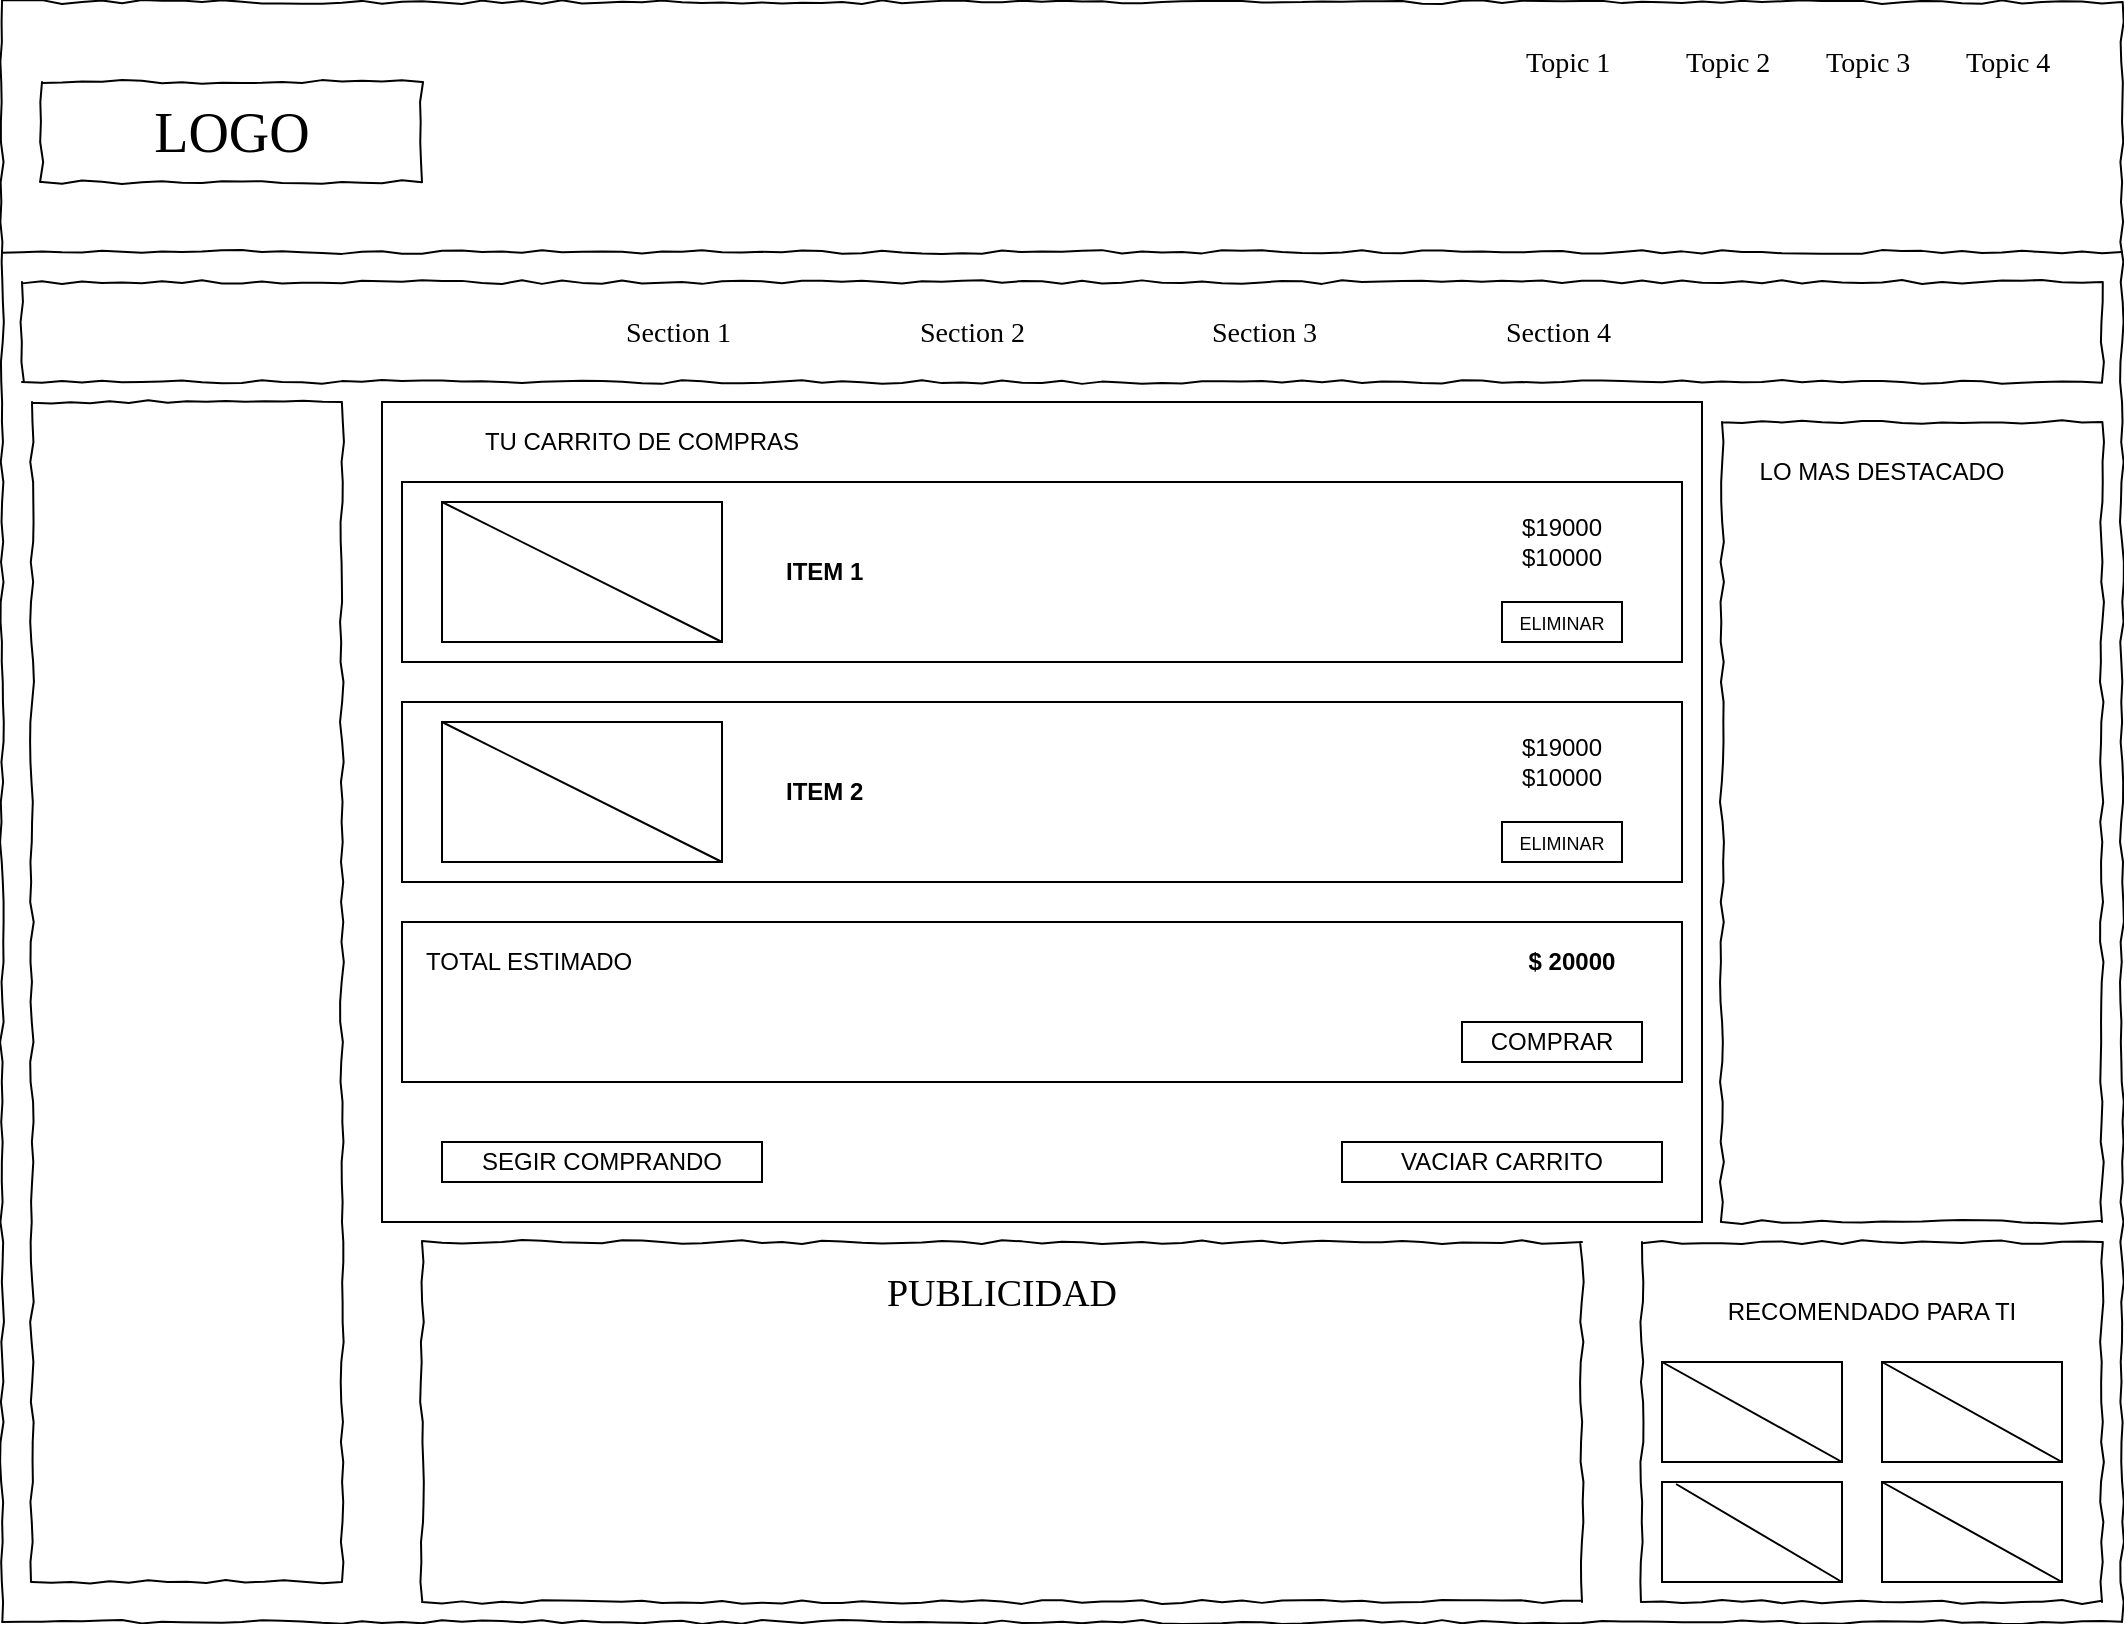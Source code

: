 <mxfile version="22.1.16" type="github">
  <diagram name="Page-1" id="03018318-947c-dd8e-b7a3-06fadd420f32">
    <mxGraphModel dx="1434" dy="759" grid="1" gridSize="10" guides="1" tooltips="1" connect="1" arrows="1" fold="1" page="1" pageScale="1" pageWidth="1100" pageHeight="850" background="#ffffff" math="0" shadow="0">
      <root>
        <mxCell id="0" />
        <mxCell id="1" parent="0" />
        <mxCell id="677b7b8949515195-1" value="" style="whiteSpace=wrap;html=1;rounded=0;shadow=0;labelBackgroundColor=none;strokeColor=#000000;strokeWidth=1;fillColor=none;fontFamily=Verdana;fontSize=12;fontColor=#000000;align=center;comic=1;" parent="1" vertex="1">
          <mxGeometry x="20" y="20" width="1060" height="810" as="geometry" />
        </mxCell>
        <mxCell id="677b7b8949515195-2" value="LOGO" style="whiteSpace=wrap;html=1;rounded=0;shadow=0;labelBackgroundColor=none;strokeWidth=1;fontFamily=Verdana;fontSize=28;align=center;comic=1;" parent="1" vertex="1">
          <mxGeometry x="40" y="60" width="190" height="50" as="geometry" />
        </mxCell>
        <mxCell id="677b7b8949515195-4" value="Topic 1" style="text;html=1;points=[];align=left;verticalAlign=top;spacingTop=-4;fontSize=14;fontFamily=Verdana" parent="1" vertex="1">
          <mxGeometry x="780" y="40" width="60" height="20" as="geometry" />
        </mxCell>
        <mxCell id="677b7b8949515195-5" value="Topic 2" style="text;html=1;points=[];align=left;verticalAlign=top;spacingTop=-4;fontSize=14;fontFamily=Verdana" parent="1" vertex="1">
          <mxGeometry x="860" y="40" width="60" height="20" as="geometry" />
        </mxCell>
        <mxCell id="677b7b8949515195-6" value="Topic 3" style="text;html=1;points=[];align=left;verticalAlign=top;spacingTop=-4;fontSize=14;fontFamily=Verdana" parent="1" vertex="1">
          <mxGeometry x="930" y="40" width="60" height="20" as="geometry" />
        </mxCell>
        <mxCell id="677b7b8949515195-7" value="Topic 4" style="text;html=1;points=[];align=left;verticalAlign=top;spacingTop=-4;fontSize=14;fontFamily=Verdana" parent="1" vertex="1">
          <mxGeometry x="1000" y="40" width="60" height="20" as="geometry" />
        </mxCell>
        <mxCell id="677b7b8949515195-8" value="" style="whiteSpace=wrap;html=1;rounded=0;shadow=0;labelBackgroundColor=none;strokeWidth=1;fillColor=none;fontFamily=Verdana;fontSize=12;align=center;comic=1;" parent="1" vertex="1">
          <mxGeometry x="35" y="220" width="155" height="590" as="geometry" />
        </mxCell>
        <mxCell id="677b7b8949515195-9" value="" style="line;strokeWidth=1;html=1;rounded=0;shadow=0;labelBackgroundColor=none;fillColor=none;fontFamily=Verdana;fontSize=14;fontColor=#000000;align=center;comic=1;" parent="1" vertex="1">
          <mxGeometry x="20" y="140" width="1060" height="10" as="geometry" />
        </mxCell>
        <mxCell id="677b7b8949515195-10" value="" style="whiteSpace=wrap;html=1;rounded=0;shadow=0;labelBackgroundColor=none;strokeWidth=1;fillColor=none;fontFamily=Verdana;fontSize=12;align=center;comic=1;" parent="1" vertex="1">
          <mxGeometry x="30" y="160" width="1040" height="50" as="geometry" />
        </mxCell>
        <mxCell id="677b7b8949515195-11" value="Section 1" style="text;html=1;points=[];align=left;verticalAlign=top;spacingTop=-4;fontSize=14;fontFamily=Verdana" parent="1" vertex="1">
          <mxGeometry x="330" y="175" width="60" height="20" as="geometry" />
        </mxCell>
        <mxCell id="677b7b8949515195-12" value="Section 2" style="text;html=1;points=[];align=left;verticalAlign=top;spacingTop=-4;fontSize=14;fontFamily=Verdana" parent="1" vertex="1">
          <mxGeometry x="477" y="175" width="60" height="20" as="geometry" />
        </mxCell>
        <mxCell id="677b7b8949515195-13" value="Section 3" style="text;html=1;points=[];align=left;verticalAlign=top;spacingTop=-4;fontSize=14;fontFamily=Verdana" parent="1" vertex="1">
          <mxGeometry x="623" y="175" width="60" height="20" as="geometry" />
        </mxCell>
        <mxCell id="677b7b8949515195-14" value="Section 4" style="text;html=1;points=[];align=left;verticalAlign=top;spacingTop=-4;fontSize=14;fontFamily=Verdana" parent="1" vertex="1">
          <mxGeometry x="770" y="175" width="60" height="20" as="geometry" />
        </mxCell>
        <mxCell id="677b7b8949515195-15" value="&lt;div style=&quot;&quot;&gt;&lt;font style=&quot;font-size: 19px;&quot;&gt;PUBLICIDAD&lt;/font&gt;&lt;/div&gt;" style="whiteSpace=wrap;html=1;rounded=0;shadow=0;labelBackgroundColor=none;strokeWidth=1;fillColor=none;fontFamily=Verdana;fontSize=12;align=center;verticalAlign=top;spacing=10;comic=1;" parent="1" vertex="1">
          <mxGeometry x="230" y="640" width="580" height="180" as="geometry" />
        </mxCell>
        <mxCell id="677b7b8949515195-25" value="" style="whiteSpace=wrap;html=1;rounded=0;shadow=0;labelBackgroundColor=none;strokeWidth=1;fillColor=none;fontFamily=Verdana;fontSize=12;align=center;comic=1;" parent="1" vertex="1">
          <mxGeometry x="880" y="230" width="190" height="400" as="geometry" />
        </mxCell>
        <mxCell id="677b7b8949515195-26" value="" style="whiteSpace=wrap;html=1;rounded=0;shadow=0;labelBackgroundColor=none;strokeWidth=1;fillColor=none;fontFamily=Verdana;fontSize=12;align=center;comic=1;" parent="1" vertex="1">
          <mxGeometry x="840" y="640" width="230" height="180" as="geometry" />
        </mxCell>
        <mxCell id="SkJR9772ddc_0UuFHbzt-1" value="" style="rounded=0;whiteSpace=wrap;html=1;" vertex="1" parent="1">
          <mxGeometry x="210" y="220" width="660" height="410" as="geometry" />
        </mxCell>
        <mxCell id="SkJR9772ddc_0UuFHbzt-3" value="LO MAS DESTACADO" style="text;html=1;strokeColor=none;fillColor=none;align=center;verticalAlign=middle;whiteSpace=wrap;rounded=0;" vertex="1" parent="1">
          <mxGeometry x="860" y="240" width="200" height="30" as="geometry" />
        </mxCell>
        <mxCell id="SkJR9772ddc_0UuFHbzt-4" value="RECOMENDADO PARA TI" style="text;html=1;strokeColor=none;fillColor=none;align=center;verticalAlign=middle;whiteSpace=wrap;rounded=0;" vertex="1" parent="1">
          <mxGeometry x="860" y="660" width="190" height="30" as="geometry" />
        </mxCell>
        <mxCell id="SkJR9772ddc_0UuFHbzt-6" value="TU CARRITO DE COMPRAS&lt;br&gt;" style="text;html=1;strokeColor=none;fillColor=none;align=center;verticalAlign=middle;whiteSpace=wrap;rounded=0;" vertex="1" parent="1">
          <mxGeometry x="220" y="230" width="240" height="20" as="geometry" />
        </mxCell>
        <mxCell id="SkJR9772ddc_0UuFHbzt-7" value="" style="rounded=0;whiteSpace=wrap;html=1;" vertex="1" parent="1">
          <mxGeometry x="850" y="700" width="90" height="50" as="geometry" />
        </mxCell>
        <mxCell id="SkJR9772ddc_0UuFHbzt-11" value="" style="endArrow=none;html=1;rounded=0;entryX=0;entryY=0;entryDx=0;entryDy=0;exitX=1;exitY=1;exitDx=0;exitDy=0;" edge="1" parent="1" source="SkJR9772ddc_0UuFHbzt-7" target="SkJR9772ddc_0UuFHbzt-7">
          <mxGeometry width="50" height="50" relative="1" as="geometry">
            <mxPoint x="520" y="580" as="sourcePoint" />
            <mxPoint x="570" y="530" as="targetPoint" />
          </mxGeometry>
        </mxCell>
        <mxCell id="SkJR9772ddc_0UuFHbzt-12" value="" style="rounded=0;whiteSpace=wrap;html=1;" vertex="1" parent="1">
          <mxGeometry x="960" y="700" width="90" height="50" as="geometry" />
        </mxCell>
        <mxCell id="SkJR9772ddc_0UuFHbzt-13" value="" style="rounded=0;whiteSpace=wrap;html=1;" vertex="1" parent="1">
          <mxGeometry x="850" y="760" width="90" height="50" as="geometry" />
        </mxCell>
        <mxCell id="SkJR9772ddc_0UuFHbzt-14" value="" style="rounded=0;whiteSpace=wrap;html=1;" vertex="1" parent="1">
          <mxGeometry x="960" y="760" width="90" height="50" as="geometry" />
        </mxCell>
        <mxCell id="SkJR9772ddc_0UuFHbzt-15" value="" style="endArrow=none;html=1;rounded=0;entryX=1;entryY=1;entryDx=0;entryDy=0;exitX=0.078;exitY=0.02;exitDx=0;exitDy=0;exitPerimeter=0;" edge="1" parent="1" source="SkJR9772ddc_0UuFHbzt-13" target="SkJR9772ddc_0UuFHbzt-13">
          <mxGeometry width="50" height="50" relative="1" as="geometry">
            <mxPoint x="520" y="580" as="sourcePoint" />
            <mxPoint x="570" y="530" as="targetPoint" />
          </mxGeometry>
        </mxCell>
        <mxCell id="SkJR9772ddc_0UuFHbzt-16" value="" style="endArrow=none;html=1;rounded=0;entryX=0;entryY=0;entryDx=0;entryDy=0;exitX=1;exitY=1;exitDx=0;exitDy=0;" edge="1" parent="1" source="SkJR9772ddc_0UuFHbzt-12" target="SkJR9772ddc_0UuFHbzt-12">
          <mxGeometry width="50" height="50" relative="1" as="geometry">
            <mxPoint x="520" y="580" as="sourcePoint" />
            <mxPoint x="570" y="530" as="targetPoint" />
          </mxGeometry>
        </mxCell>
        <mxCell id="SkJR9772ddc_0UuFHbzt-17" value="" style="endArrow=none;html=1;rounded=0;entryX=0;entryY=0;entryDx=0;entryDy=0;exitX=1;exitY=1;exitDx=0;exitDy=0;" edge="1" parent="1" source="SkJR9772ddc_0UuFHbzt-14" target="SkJR9772ddc_0UuFHbzt-14">
          <mxGeometry width="50" height="50" relative="1" as="geometry">
            <mxPoint x="520" y="580" as="sourcePoint" />
            <mxPoint x="570" y="530" as="targetPoint" />
          </mxGeometry>
        </mxCell>
        <mxCell id="SkJR9772ddc_0UuFHbzt-18" value="" style="rounded=0;whiteSpace=wrap;html=1;" vertex="1" parent="1">
          <mxGeometry x="220" y="260" width="640" height="90" as="geometry" />
        </mxCell>
        <mxCell id="SkJR9772ddc_0UuFHbzt-20" value="" style="rounded=0;whiteSpace=wrap;html=1;" vertex="1" parent="1">
          <mxGeometry x="220" y="370" width="640" height="90" as="geometry" />
        </mxCell>
        <mxCell id="SkJR9772ddc_0UuFHbzt-21" value="" style="rounded=0;whiteSpace=wrap;html=1;" vertex="1" parent="1">
          <mxGeometry x="220" y="480" width="640" height="80" as="geometry" />
        </mxCell>
        <mxCell id="SkJR9772ddc_0UuFHbzt-22" value="" style="rounded=0;whiteSpace=wrap;html=1;" vertex="1" parent="1">
          <mxGeometry x="240" y="270" width="140" height="70" as="geometry" />
        </mxCell>
        <mxCell id="SkJR9772ddc_0UuFHbzt-23" value="" style="rounded=0;whiteSpace=wrap;html=1;" vertex="1" parent="1">
          <mxGeometry x="240" y="380" width="140" height="70" as="geometry" />
        </mxCell>
        <mxCell id="SkJR9772ddc_0UuFHbzt-24" value="&lt;b&gt;ITEM 1&lt;/b&gt;" style="text;html=1;strokeColor=none;fillColor=none;align=left;verticalAlign=middle;whiteSpace=wrap;rounded=0;" vertex="1" parent="1">
          <mxGeometry x="410" y="290" width="150" height="30" as="geometry" />
        </mxCell>
        <mxCell id="SkJR9772ddc_0UuFHbzt-25" value="&lt;b&gt;ITEM 2&lt;/b&gt;" style="text;html=1;strokeColor=none;fillColor=none;align=left;verticalAlign=middle;whiteSpace=wrap;rounded=0;" vertex="1" parent="1">
          <mxGeometry x="410" y="400" width="150" height="30" as="geometry" />
        </mxCell>
        <mxCell id="SkJR9772ddc_0UuFHbzt-26" value="$19000&lt;br&gt;$10000" style="text;html=1;strokeColor=none;fillColor=none;align=center;verticalAlign=middle;whiteSpace=wrap;rounded=0;" vertex="1" parent="1">
          <mxGeometry x="770" y="270" width="60" height="40" as="geometry" />
        </mxCell>
        <mxCell id="SkJR9772ddc_0UuFHbzt-27" value="$19000&lt;br&gt;$10000" style="text;html=1;strokeColor=none;fillColor=none;align=center;verticalAlign=middle;whiteSpace=wrap;rounded=0;" vertex="1" parent="1">
          <mxGeometry x="770" y="380" width="60" height="40" as="geometry" />
        </mxCell>
        <mxCell id="SkJR9772ddc_0UuFHbzt-28" value="&lt;font style=&quot;font-size: 9px;&quot;&gt;ELIMINAR&lt;/font&gt;" style="rounded=0;whiteSpace=wrap;html=1;" vertex="1" parent="1">
          <mxGeometry x="770" y="320" width="60" height="20" as="geometry" />
        </mxCell>
        <mxCell id="SkJR9772ddc_0UuFHbzt-29" value="&lt;font style=&quot;font-size: 9px;&quot;&gt;ELIMINAR&lt;/font&gt;" style="rounded=0;whiteSpace=wrap;html=1;" vertex="1" parent="1">
          <mxGeometry x="770" y="430" width="60" height="20" as="geometry" />
        </mxCell>
        <mxCell id="SkJR9772ddc_0UuFHbzt-30" value="" style="endArrow=none;html=1;rounded=0;entryX=0;entryY=0;entryDx=0;entryDy=0;exitX=1;exitY=1;exitDx=0;exitDy=0;" edge="1" parent="1" source="SkJR9772ddc_0UuFHbzt-22" target="SkJR9772ddc_0UuFHbzt-22">
          <mxGeometry width="50" height="50" relative="1" as="geometry">
            <mxPoint x="520" y="580" as="sourcePoint" />
            <mxPoint x="570" y="530" as="targetPoint" />
          </mxGeometry>
        </mxCell>
        <mxCell id="SkJR9772ddc_0UuFHbzt-31" value="" style="endArrow=none;html=1;rounded=0;entryX=0;entryY=0;entryDx=0;entryDy=0;exitX=1;exitY=1;exitDx=0;exitDy=0;" edge="1" parent="1" source="SkJR9772ddc_0UuFHbzt-23" target="SkJR9772ddc_0UuFHbzt-23">
          <mxGeometry width="50" height="50" relative="1" as="geometry">
            <mxPoint x="390" y="350" as="sourcePoint" />
            <mxPoint x="250" y="280" as="targetPoint" />
          </mxGeometry>
        </mxCell>
        <mxCell id="SkJR9772ddc_0UuFHbzt-32" value="TOTAL ESTIMADO" style="text;html=1;strokeColor=none;fillColor=none;align=left;verticalAlign=middle;whiteSpace=wrap;rounded=0;" vertex="1" parent="1">
          <mxGeometry x="230" y="490" width="320" height="20" as="geometry" />
        </mxCell>
        <mxCell id="SkJR9772ddc_0UuFHbzt-33" value="&lt;b&gt;$ 20000&lt;/b&gt;" style="text;html=1;strokeColor=none;fillColor=none;align=center;verticalAlign=middle;whiteSpace=wrap;rounded=0;" vertex="1" parent="1">
          <mxGeometry x="760" y="485" width="90" height="30" as="geometry" />
        </mxCell>
        <mxCell id="SkJR9772ddc_0UuFHbzt-34" value="COMPRAR" style="rounded=0;whiteSpace=wrap;html=1;" vertex="1" parent="1">
          <mxGeometry x="750" y="530" width="90" height="20" as="geometry" />
        </mxCell>
        <mxCell id="SkJR9772ddc_0UuFHbzt-35" value="SEGIR COMPRANDO" style="rounded=0;whiteSpace=wrap;html=1;" vertex="1" parent="1">
          <mxGeometry x="240" y="590" width="160" height="20" as="geometry" />
        </mxCell>
        <mxCell id="SkJR9772ddc_0UuFHbzt-36" value="VACIAR CARRITO" style="rounded=0;whiteSpace=wrap;html=1;" vertex="1" parent="1">
          <mxGeometry x="690" y="590" width="160" height="20" as="geometry" />
        </mxCell>
      </root>
    </mxGraphModel>
  </diagram>
</mxfile>
